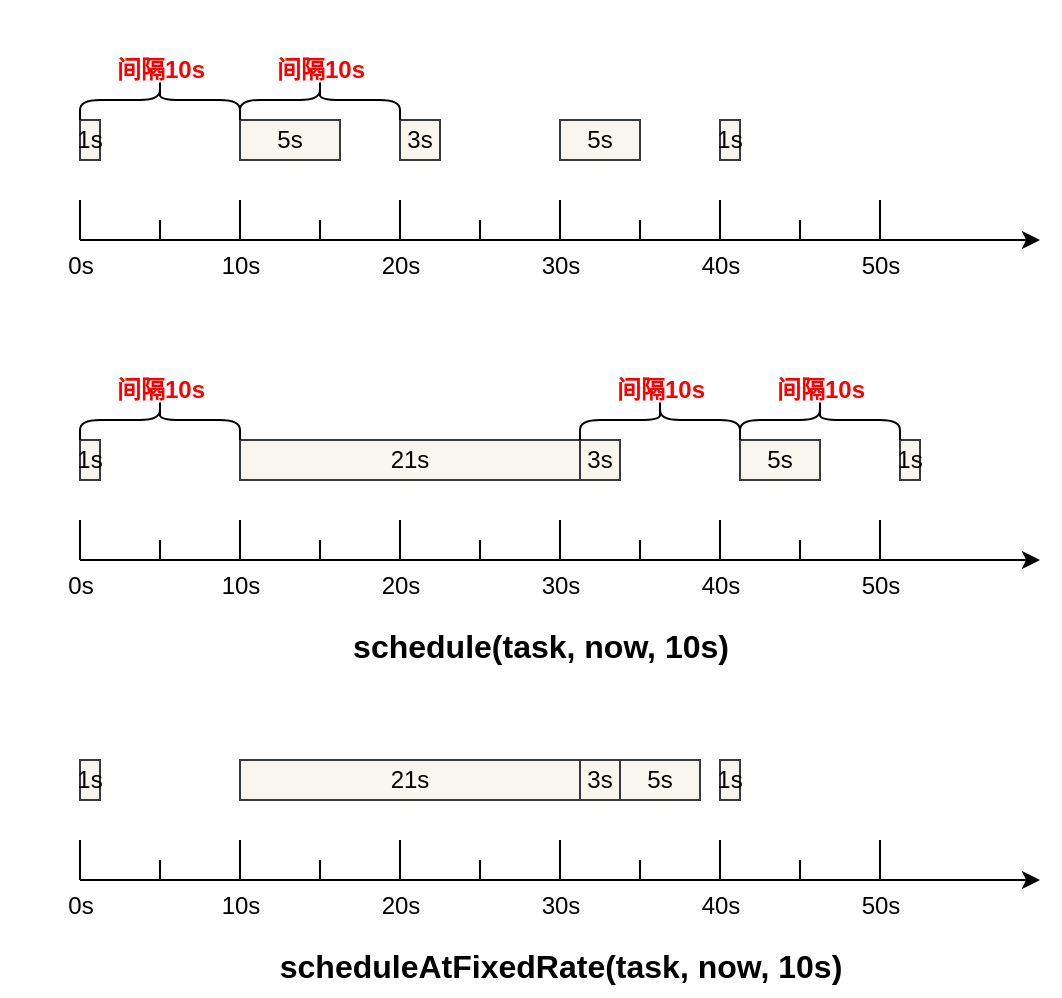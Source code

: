 <mxfile version="22.1.16" type="device">
  <diagram name="第 1 页" id="5Rs6hqyp0kbBidMBhM9-">
    <mxGraphModel dx="1050" dy="629" grid="1" gridSize="10" guides="1" tooltips="1" connect="1" arrows="1" fold="1" page="1" pageScale="1" pageWidth="827" pageHeight="1169" math="0" shadow="0">
      <root>
        <mxCell id="0" />
        <mxCell id="1" parent="0" />
        <mxCell id="-SYMgI4g8wh1y7pJfCu8-24" value="" style="group" parent="1" vertex="1" connectable="0">
          <mxGeometry x="180" y="340" width="500" height="48" as="geometry" />
        </mxCell>
        <mxCell id="-SYMgI4g8wh1y7pJfCu8-1" value="" style="endArrow=classic;html=1;rounded=0;" parent="-SYMgI4g8wh1y7pJfCu8-24" edge="1">
          <mxGeometry width="50" height="50" relative="1" as="geometry">
            <mxPoint x="20" y="20" as="sourcePoint" />
            <mxPoint x="500" y="20" as="targetPoint" />
          </mxGeometry>
        </mxCell>
        <mxCell id="-SYMgI4g8wh1y7pJfCu8-2" value="" style="endArrow=none;html=1;rounded=0;" parent="-SYMgI4g8wh1y7pJfCu8-24" edge="1">
          <mxGeometry width="50" height="50" relative="1" as="geometry">
            <mxPoint x="20" y="20" as="sourcePoint" />
            <mxPoint x="20" as="targetPoint" />
          </mxGeometry>
        </mxCell>
        <mxCell id="-SYMgI4g8wh1y7pJfCu8-6" value="" style="endArrow=none;html=1;rounded=0;" parent="-SYMgI4g8wh1y7pJfCu8-24" edge="1">
          <mxGeometry width="50" height="50" relative="1" as="geometry">
            <mxPoint x="60" y="20" as="sourcePoint" />
            <mxPoint x="60" y="10" as="targetPoint" />
          </mxGeometry>
        </mxCell>
        <mxCell id="-SYMgI4g8wh1y7pJfCu8-7" value="" style="endArrow=none;html=1;rounded=0;" parent="-SYMgI4g8wh1y7pJfCu8-24" edge="1">
          <mxGeometry width="50" height="50" relative="1" as="geometry">
            <mxPoint x="100" y="20" as="sourcePoint" />
            <mxPoint x="100" as="targetPoint" />
          </mxGeometry>
        </mxCell>
        <mxCell id="-SYMgI4g8wh1y7pJfCu8-8" value="" style="endArrow=none;html=1;rounded=0;" parent="-SYMgI4g8wh1y7pJfCu8-24" edge="1">
          <mxGeometry width="50" height="50" relative="1" as="geometry">
            <mxPoint x="140" y="20" as="sourcePoint" />
            <mxPoint x="140" y="10" as="targetPoint" />
          </mxGeometry>
        </mxCell>
        <mxCell id="-SYMgI4g8wh1y7pJfCu8-9" value="" style="endArrow=none;html=1;rounded=0;" parent="-SYMgI4g8wh1y7pJfCu8-24" edge="1">
          <mxGeometry width="50" height="50" relative="1" as="geometry">
            <mxPoint x="180" y="20" as="sourcePoint" />
            <mxPoint x="180" as="targetPoint" />
          </mxGeometry>
        </mxCell>
        <mxCell id="-SYMgI4g8wh1y7pJfCu8-10" value="" style="endArrow=none;html=1;rounded=0;" parent="-SYMgI4g8wh1y7pJfCu8-24" edge="1">
          <mxGeometry width="50" height="50" relative="1" as="geometry">
            <mxPoint x="220" y="20" as="sourcePoint" />
            <mxPoint x="220" y="10" as="targetPoint" />
          </mxGeometry>
        </mxCell>
        <mxCell id="-SYMgI4g8wh1y7pJfCu8-11" value="" style="endArrow=none;html=1;rounded=0;" parent="-SYMgI4g8wh1y7pJfCu8-24" edge="1">
          <mxGeometry width="50" height="50" relative="1" as="geometry">
            <mxPoint x="260" y="20" as="sourcePoint" />
            <mxPoint x="260" as="targetPoint" />
          </mxGeometry>
        </mxCell>
        <mxCell id="-SYMgI4g8wh1y7pJfCu8-12" value="" style="endArrow=none;html=1;rounded=0;" parent="-SYMgI4g8wh1y7pJfCu8-24" edge="1">
          <mxGeometry width="50" height="50" relative="1" as="geometry">
            <mxPoint x="300" y="20" as="sourcePoint" />
            <mxPoint x="300" y="10" as="targetPoint" />
          </mxGeometry>
        </mxCell>
        <mxCell id="-SYMgI4g8wh1y7pJfCu8-13" value="" style="endArrow=none;html=1;rounded=0;" parent="-SYMgI4g8wh1y7pJfCu8-24" edge="1">
          <mxGeometry width="50" height="50" relative="1" as="geometry">
            <mxPoint x="340" y="20" as="sourcePoint" />
            <mxPoint x="340" as="targetPoint" />
          </mxGeometry>
        </mxCell>
        <mxCell id="-SYMgI4g8wh1y7pJfCu8-14" value="0s" style="text;html=1;align=center;verticalAlign=middle;resizable=0;points=[];autosize=1;strokeColor=none;fillColor=none;" parent="-SYMgI4g8wh1y7pJfCu8-24" vertex="1">
          <mxGeometry y="18" width="40" height="30" as="geometry" />
        </mxCell>
        <mxCell id="-SYMgI4g8wh1y7pJfCu8-16" value="10s" style="text;html=1;align=center;verticalAlign=middle;resizable=0;points=[];autosize=1;strokeColor=none;fillColor=none;" parent="-SYMgI4g8wh1y7pJfCu8-24" vertex="1">
          <mxGeometry x="80" y="18" width="40" height="30" as="geometry" />
        </mxCell>
        <mxCell id="-SYMgI4g8wh1y7pJfCu8-18" value="20s" style="text;html=1;align=center;verticalAlign=middle;resizable=0;points=[];autosize=1;strokeColor=none;fillColor=none;" parent="-SYMgI4g8wh1y7pJfCu8-24" vertex="1">
          <mxGeometry x="160" y="18" width="40" height="30" as="geometry" />
        </mxCell>
        <mxCell id="-SYMgI4g8wh1y7pJfCu8-19" value="30s" style="text;html=1;align=center;verticalAlign=middle;resizable=0;points=[];autosize=1;strokeColor=none;fillColor=none;" parent="-SYMgI4g8wh1y7pJfCu8-24" vertex="1">
          <mxGeometry x="240" y="18" width="40" height="30" as="geometry" />
        </mxCell>
        <mxCell id="-SYMgI4g8wh1y7pJfCu8-20" value="40s" style="text;html=1;align=center;verticalAlign=middle;resizable=0;points=[];autosize=1;strokeColor=none;fillColor=none;" parent="-SYMgI4g8wh1y7pJfCu8-24" vertex="1">
          <mxGeometry x="320" y="18" width="40" height="30" as="geometry" />
        </mxCell>
        <mxCell id="-SYMgI4g8wh1y7pJfCu8-21" value="" style="endArrow=none;html=1;rounded=0;" parent="-SYMgI4g8wh1y7pJfCu8-24" edge="1">
          <mxGeometry width="50" height="50" relative="1" as="geometry">
            <mxPoint x="380" y="20" as="sourcePoint" />
            <mxPoint x="380" y="10" as="targetPoint" />
          </mxGeometry>
        </mxCell>
        <mxCell id="-SYMgI4g8wh1y7pJfCu8-22" value="" style="endArrow=none;html=1;rounded=0;" parent="-SYMgI4g8wh1y7pJfCu8-24" edge="1">
          <mxGeometry width="50" height="50" relative="1" as="geometry">
            <mxPoint x="420" y="20" as="sourcePoint" />
            <mxPoint x="420" as="targetPoint" />
          </mxGeometry>
        </mxCell>
        <mxCell id="-SYMgI4g8wh1y7pJfCu8-23" value="50s" style="text;html=1;align=center;verticalAlign=middle;resizable=0;points=[];autosize=1;strokeColor=none;fillColor=none;" parent="-SYMgI4g8wh1y7pJfCu8-24" vertex="1">
          <mxGeometry x="400" y="18" width="40" height="30" as="geometry" />
        </mxCell>
        <mxCell id="-SYMgI4g8wh1y7pJfCu8-25" value="1s" style="rounded=0;whiteSpace=wrap;html=1;fillColor=#f9f7ed;strokeColor=#36393d;" parent="1" vertex="1">
          <mxGeometry x="200" y="300" width="10" height="20" as="geometry" />
        </mxCell>
        <mxCell id="-SYMgI4g8wh1y7pJfCu8-26" value="5s" style="rounded=0;whiteSpace=wrap;html=1;fillColor=#f9f7ed;strokeColor=#36393d;" parent="1" vertex="1">
          <mxGeometry x="280" y="300" width="50" height="20" as="geometry" />
        </mxCell>
        <mxCell id="-SYMgI4g8wh1y7pJfCu8-27" value="3s" style="rounded=0;whiteSpace=wrap;html=1;fillColor=#f9f7ed;strokeColor=#36393d;" parent="1" vertex="1">
          <mxGeometry x="360" y="300" width="20" height="20" as="geometry" />
        </mxCell>
        <mxCell id="-SYMgI4g8wh1y7pJfCu8-28" value="5s" style="rounded=0;whiteSpace=wrap;html=1;fillColor=#f9f7ed;strokeColor=#36393d;" parent="1" vertex="1">
          <mxGeometry x="440" y="300" width="40" height="20" as="geometry" />
        </mxCell>
        <mxCell id="-SYMgI4g8wh1y7pJfCu8-29" value="1s" style="rounded=0;whiteSpace=wrap;html=1;fillColor=#f9f7ed;strokeColor=#36393d;" parent="1" vertex="1">
          <mxGeometry x="520" y="300" width="10" height="20" as="geometry" />
        </mxCell>
        <mxCell id="-SYMgI4g8wh1y7pJfCu8-30" value="" style="group" parent="1" vertex="1" connectable="0">
          <mxGeometry x="180" y="500" width="500" height="48" as="geometry" />
        </mxCell>
        <mxCell id="-SYMgI4g8wh1y7pJfCu8-31" value="" style="endArrow=classic;html=1;rounded=0;" parent="-SYMgI4g8wh1y7pJfCu8-30" edge="1">
          <mxGeometry width="50" height="50" relative="1" as="geometry">
            <mxPoint x="20" y="20" as="sourcePoint" />
            <mxPoint x="500" y="20" as="targetPoint" />
          </mxGeometry>
        </mxCell>
        <mxCell id="-SYMgI4g8wh1y7pJfCu8-32" value="" style="endArrow=none;html=1;rounded=0;" parent="-SYMgI4g8wh1y7pJfCu8-30" edge="1">
          <mxGeometry width="50" height="50" relative="1" as="geometry">
            <mxPoint x="20" y="20" as="sourcePoint" />
            <mxPoint x="20" as="targetPoint" />
          </mxGeometry>
        </mxCell>
        <mxCell id="-SYMgI4g8wh1y7pJfCu8-33" value="" style="endArrow=none;html=1;rounded=0;" parent="-SYMgI4g8wh1y7pJfCu8-30" edge="1">
          <mxGeometry width="50" height="50" relative="1" as="geometry">
            <mxPoint x="60" y="20" as="sourcePoint" />
            <mxPoint x="60" y="10" as="targetPoint" />
          </mxGeometry>
        </mxCell>
        <mxCell id="-SYMgI4g8wh1y7pJfCu8-34" value="" style="endArrow=none;html=1;rounded=0;" parent="-SYMgI4g8wh1y7pJfCu8-30" edge="1">
          <mxGeometry width="50" height="50" relative="1" as="geometry">
            <mxPoint x="100" y="20" as="sourcePoint" />
            <mxPoint x="100" as="targetPoint" />
          </mxGeometry>
        </mxCell>
        <mxCell id="-SYMgI4g8wh1y7pJfCu8-35" value="" style="endArrow=none;html=1;rounded=0;" parent="-SYMgI4g8wh1y7pJfCu8-30" edge="1">
          <mxGeometry width="50" height="50" relative="1" as="geometry">
            <mxPoint x="140" y="20" as="sourcePoint" />
            <mxPoint x="140" y="10" as="targetPoint" />
          </mxGeometry>
        </mxCell>
        <mxCell id="-SYMgI4g8wh1y7pJfCu8-36" value="" style="endArrow=none;html=1;rounded=0;" parent="-SYMgI4g8wh1y7pJfCu8-30" edge="1">
          <mxGeometry width="50" height="50" relative="1" as="geometry">
            <mxPoint x="180" y="20" as="sourcePoint" />
            <mxPoint x="180" as="targetPoint" />
          </mxGeometry>
        </mxCell>
        <mxCell id="-SYMgI4g8wh1y7pJfCu8-37" value="" style="endArrow=none;html=1;rounded=0;" parent="-SYMgI4g8wh1y7pJfCu8-30" edge="1">
          <mxGeometry width="50" height="50" relative="1" as="geometry">
            <mxPoint x="220" y="20" as="sourcePoint" />
            <mxPoint x="220" y="10" as="targetPoint" />
          </mxGeometry>
        </mxCell>
        <mxCell id="-SYMgI4g8wh1y7pJfCu8-38" value="" style="endArrow=none;html=1;rounded=0;" parent="-SYMgI4g8wh1y7pJfCu8-30" edge="1">
          <mxGeometry width="50" height="50" relative="1" as="geometry">
            <mxPoint x="260" y="20" as="sourcePoint" />
            <mxPoint x="260" as="targetPoint" />
          </mxGeometry>
        </mxCell>
        <mxCell id="-SYMgI4g8wh1y7pJfCu8-39" value="" style="endArrow=none;html=1;rounded=0;" parent="-SYMgI4g8wh1y7pJfCu8-30" edge="1">
          <mxGeometry width="50" height="50" relative="1" as="geometry">
            <mxPoint x="300" y="20" as="sourcePoint" />
            <mxPoint x="300" y="10" as="targetPoint" />
          </mxGeometry>
        </mxCell>
        <mxCell id="-SYMgI4g8wh1y7pJfCu8-40" value="" style="endArrow=none;html=1;rounded=0;" parent="-SYMgI4g8wh1y7pJfCu8-30" edge="1">
          <mxGeometry width="50" height="50" relative="1" as="geometry">
            <mxPoint x="340" y="20" as="sourcePoint" />
            <mxPoint x="340" as="targetPoint" />
          </mxGeometry>
        </mxCell>
        <mxCell id="-SYMgI4g8wh1y7pJfCu8-41" value="0s" style="text;html=1;align=center;verticalAlign=middle;resizable=0;points=[];autosize=1;strokeColor=none;fillColor=none;" parent="-SYMgI4g8wh1y7pJfCu8-30" vertex="1">
          <mxGeometry y="18" width="40" height="30" as="geometry" />
        </mxCell>
        <mxCell id="-SYMgI4g8wh1y7pJfCu8-42" value="10s" style="text;html=1;align=center;verticalAlign=middle;resizable=0;points=[];autosize=1;strokeColor=none;fillColor=none;" parent="-SYMgI4g8wh1y7pJfCu8-30" vertex="1">
          <mxGeometry x="80" y="18" width="40" height="30" as="geometry" />
        </mxCell>
        <mxCell id="-SYMgI4g8wh1y7pJfCu8-43" value="20s" style="text;html=1;align=center;verticalAlign=middle;resizable=0;points=[];autosize=1;strokeColor=none;fillColor=none;" parent="-SYMgI4g8wh1y7pJfCu8-30" vertex="1">
          <mxGeometry x="160" y="18" width="40" height="30" as="geometry" />
        </mxCell>
        <mxCell id="-SYMgI4g8wh1y7pJfCu8-44" value="30s" style="text;html=1;align=center;verticalAlign=middle;resizable=0;points=[];autosize=1;strokeColor=none;fillColor=none;" parent="-SYMgI4g8wh1y7pJfCu8-30" vertex="1">
          <mxGeometry x="240" y="18" width="40" height="30" as="geometry" />
        </mxCell>
        <mxCell id="-SYMgI4g8wh1y7pJfCu8-45" value="40s" style="text;html=1;align=center;verticalAlign=middle;resizable=0;points=[];autosize=1;strokeColor=none;fillColor=none;" parent="-SYMgI4g8wh1y7pJfCu8-30" vertex="1">
          <mxGeometry x="320" y="18" width="40" height="30" as="geometry" />
        </mxCell>
        <mxCell id="-SYMgI4g8wh1y7pJfCu8-46" value="" style="endArrow=none;html=1;rounded=0;" parent="-SYMgI4g8wh1y7pJfCu8-30" edge="1">
          <mxGeometry width="50" height="50" relative="1" as="geometry">
            <mxPoint x="380" y="20" as="sourcePoint" />
            <mxPoint x="380" y="10" as="targetPoint" />
          </mxGeometry>
        </mxCell>
        <mxCell id="-SYMgI4g8wh1y7pJfCu8-47" value="" style="endArrow=none;html=1;rounded=0;" parent="-SYMgI4g8wh1y7pJfCu8-30" edge="1">
          <mxGeometry width="50" height="50" relative="1" as="geometry">
            <mxPoint x="420" y="20" as="sourcePoint" />
            <mxPoint x="420" as="targetPoint" />
          </mxGeometry>
        </mxCell>
        <mxCell id="-SYMgI4g8wh1y7pJfCu8-48" value="50s" style="text;html=1;align=center;verticalAlign=middle;resizable=0;points=[];autosize=1;strokeColor=none;fillColor=none;" parent="-SYMgI4g8wh1y7pJfCu8-30" vertex="1">
          <mxGeometry x="400" y="18" width="40" height="30" as="geometry" />
        </mxCell>
        <mxCell id="-SYMgI4g8wh1y7pJfCu8-50" value="1s" style="rounded=0;whiteSpace=wrap;html=1;fillColor=#f9f7ed;strokeColor=#36393d;" parent="1" vertex="1">
          <mxGeometry x="200" y="460" width="10" height="20" as="geometry" />
        </mxCell>
        <mxCell id="-SYMgI4g8wh1y7pJfCu8-54" value="21s" style="rounded=0;whiteSpace=wrap;html=1;fillColor=#f9f7ed;strokeColor=#36393d;" parent="1" vertex="1">
          <mxGeometry x="280" y="460" width="170" height="20" as="geometry" />
        </mxCell>
        <mxCell id="-SYMgI4g8wh1y7pJfCu8-55" value="3s" style="rounded=0;whiteSpace=wrap;html=1;fillColor=#f9f7ed;strokeColor=#36393d;" parent="1" vertex="1">
          <mxGeometry x="450" y="460" width="20" height="20" as="geometry" />
        </mxCell>
        <mxCell id="-SYMgI4g8wh1y7pJfCu8-56" value="5s" style="rounded=0;whiteSpace=wrap;html=1;fillColor=#f9f7ed;strokeColor=#36393d;" parent="1" vertex="1">
          <mxGeometry x="530" y="460" width="40" height="20" as="geometry" />
        </mxCell>
        <mxCell id="-SYMgI4g8wh1y7pJfCu8-57" value="1s" style="rounded=0;whiteSpace=wrap;html=1;fillColor=#f9f7ed;strokeColor=#36393d;" parent="1" vertex="1">
          <mxGeometry x="610" y="460" width="10" height="20" as="geometry" />
        </mxCell>
        <mxCell id="-SYMgI4g8wh1y7pJfCu8-61" value="" style="shape=curlyBracket;whiteSpace=wrap;html=1;rounded=1;labelPosition=left;verticalLabelPosition=middle;align=right;verticalAlign=middle;direction=south;" parent="1" vertex="1">
          <mxGeometry x="450" y="440" width="80" height="20" as="geometry" />
        </mxCell>
        <mxCell id="-SYMgI4g8wh1y7pJfCu8-62" value="间隔10s" style="text;html=1;align=center;verticalAlign=middle;resizable=0;points=[];autosize=1;strokeColor=none;fillColor=none;fontColor=#FF0000;fontStyle=1" parent="1" vertex="1">
          <mxGeometry x="455" y="420" width="70" height="30" as="geometry" />
        </mxCell>
        <mxCell id="-SYMgI4g8wh1y7pJfCu8-64" value="" style="shape=curlyBracket;whiteSpace=wrap;html=1;rounded=1;flipH=1;labelPosition=right;verticalLabelPosition=middle;align=left;verticalAlign=middle;direction=south;" parent="1" vertex="1">
          <mxGeometry x="200" y="280" width="80" height="20" as="geometry" />
        </mxCell>
        <mxCell id="-SYMgI4g8wh1y7pJfCu8-65" value="间隔10s" style="text;html=1;align=center;verticalAlign=middle;resizable=0;points=[];autosize=1;strokeColor=none;fillColor=none;fontColor=#FF0000;fontStyle=1" parent="1" vertex="1">
          <mxGeometry x="205" y="260" width="70" height="30" as="geometry" />
        </mxCell>
        <mxCell id="-SYMgI4g8wh1y7pJfCu8-66" value="" style="group" parent="1" vertex="1" connectable="0">
          <mxGeometry x="180" y="650" width="500" height="58" as="geometry" />
        </mxCell>
        <mxCell id="-SYMgI4g8wh1y7pJfCu8-77" value="0s" style="text;html=1;align=center;verticalAlign=middle;resizable=0;points=[];autosize=1;strokeColor=none;fillColor=none;" parent="-SYMgI4g8wh1y7pJfCu8-66" vertex="1">
          <mxGeometry y="28" width="40" height="30" as="geometry" />
        </mxCell>
        <mxCell id="-SYMgI4g8wh1y7pJfCu8-67" value="" style="endArrow=classic;html=1;rounded=0;" parent="-SYMgI4g8wh1y7pJfCu8-66" edge="1">
          <mxGeometry width="50" height="50" relative="1" as="geometry">
            <mxPoint x="20" y="30" as="sourcePoint" />
            <mxPoint x="500" y="30" as="targetPoint" />
          </mxGeometry>
        </mxCell>
        <mxCell id="-SYMgI4g8wh1y7pJfCu8-68" value="" style="endArrow=none;html=1;rounded=0;" parent="-SYMgI4g8wh1y7pJfCu8-66" edge="1">
          <mxGeometry width="50" height="50" relative="1" as="geometry">
            <mxPoint x="20" y="30" as="sourcePoint" />
            <mxPoint x="20" y="10" as="targetPoint" />
          </mxGeometry>
        </mxCell>
        <mxCell id="-SYMgI4g8wh1y7pJfCu8-69" value="" style="endArrow=none;html=1;rounded=0;" parent="-SYMgI4g8wh1y7pJfCu8-66" edge="1">
          <mxGeometry width="50" height="50" relative="1" as="geometry">
            <mxPoint x="60" y="30" as="sourcePoint" />
            <mxPoint x="60" y="20" as="targetPoint" />
          </mxGeometry>
        </mxCell>
        <mxCell id="-SYMgI4g8wh1y7pJfCu8-70" value="" style="endArrow=none;html=1;rounded=0;" parent="-SYMgI4g8wh1y7pJfCu8-66" edge="1">
          <mxGeometry width="50" height="50" relative="1" as="geometry">
            <mxPoint x="100" y="30" as="sourcePoint" />
            <mxPoint x="100" y="10" as="targetPoint" />
          </mxGeometry>
        </mxCell>
        <mxCell id="-SYMgI4g8wh1y7pJfCu8-71" value="" style="endArrow=none;html=1;rounded=0;" parent="-SYMgI4g8wh1y7pJfCu8-66" edge="1">
          <mxGeometry width="50" height="50" relative="1" as="geometry">
            <mxPoint x="140" y="30" as="sourcePoint" />
            <mxPoint x="140" y="20" as="targetPoint" />
          </mxGeometry>
        </mxCell>
        <mxCell id="-SYMgI4g8wh1y7pJfCu8-72" value="" style="endArrow=none;html=1;rounded=0;" parent="-SYMgI4g8wh1y7pJfCu8-66" edge="1">
          <mxGeometry width="50" height="50" relative="1" as="geometry">
            <mxPoint x="180" y="30" as="sourcePoint" />
            <mxPoint x="180" y="10" as="targetPoint" />
          </mxGeometry>
        </mxCell>
        <mxCell id="-SYMgI4g8wh1y7pJfCu8-73" value="" style="endArrow=none;html=1;rounded=0;" parent="-SYMgI4g8wh1y7pJfCu8-66" edge="1">
          <mxGeometry width="50" height="50" relative="1" as="geometry">
            <mxPoint x="220" y="30" as="sourcePoint" />
            <mxPoint x="220" y="20" as="targetPoint" />
          </mxGeometry>
        </mxCell>
        <mxCell id="-SYMgI4g8wh1y7pJfCu8-74" value="" style="endArrow=none;html=1;rounded=0;" parent="-SYMgI4g8wh1y7pJfCu8-66" edge="1">
          <mxGeometry width="50" height="50" relative="1" as="geometry">
            <mxPoint x="260" y="30" as="sourcePoint" />
            <mxPoint x="260" y="10" as="targetPoint" />
          </mxGeometry>
        </mxCell>
        <mxCell id="-SYMgI4g8wh1y7pJfCu8-75" value="" style="endArrow=none;html=1;rounded=0;" parent="-SYMgI4g8wh1y7pJfCu8-66" edge="1">
          <mxGeometry width="50" height="50" relative="1" as="geometry">
            <mxPoint x="300" y="30" as="sourcePoint" />
            <mxPoint x="300" y="20" as="targetPoint" />
          </mxGeometry>
        </mxCell>
        <mxCell id="-SYMgI4g8wh1y7pJfCu8-76" value="" style="endArrow=none;html=1;rounded=0;" parent="-SYMgI4g8wh1y7pJfCu8-66" edge="1">
          <mxGeometry width="50" height="50" relative="1" as="geometry">
            <mxPoint x="340" y="30" as="sourcePoint" />
            <mxPoint x="340" y="10" as="targetPoint" />
          </mxGeometry>
        </mxCell>
        <mxCell id="-SYMgI4g8wh1y7pJfCu8-78" value="10s" style="text;html=1;align=center;verticalAlign=middle;resizable=0;points=[];autosize=1;strokeColor=none;fillColor=none;" parent="-SYMgI4g8wh1y7pJfCu8-66" vertex="1">
          <mxGeometry x="80" y="28" width="40" height="30" as="geometry" />
        </mxCell>
        <mxCell id="-SYMgI4g8wh1y7pJfCu8-79" value="20s" style="text;html=1;align=center;verticalAlign=middle;resizable=0;points=[];autosize=1;strokeColor=none;fillColor=none;" parent="-SYMgI4g8wh1y7pJfCu8-66" vertex="1">
          <mxGeometry x="160" y="28" width="40" height="30" as="geometry" />
        </mxCell>
        <mxCell id="-SYMgI4g8wh1y7pJfCu8-80" value="30s" style="text;html=1;align=center;verticalAlign=middle;resizable=0;points=[];autosize=1;strokeColor=none;fillColor=none;" parent="-SYMgI4g8wh1y7pJfCu8-66" vertex="1">
          <mxGeometry x="240" y="28" width="40" height="30" as="geometry" />
        </mxCell>
        <mxCell id="-SYMgI4g8wh1y7pJfCu8-81" value="40s" style="text;html=1;align=center;verticalAlign=middle;resizable=0;points=[];autosize=1;strokeColor=none;fillColor=none;" parent="-SYMgI4g8wh1y7pJfCu8-66" vertex="1">
          <mxGeometry x="320" y="28" width="40" height="30" as="geometry" />
        </mxCell>
        <mxCell id="-SYMgI4g8wh1y7pJfCu8-82" value="" style="endArrow=none;html=1;rounded=0;" parent="-SYMgI4g8wh1y7pJfCu8-66" edge="1">
          <mxGeometry width="50" height="50" relative="1" as="geometry">
            <mxPoint x="380" y="30" as="sourcePoint" />
            <mxPoint x="380" y="20" as="targetPoint" />
          </mxGeometry>
        </mxCell>
        <mxCell id="-SYMgI4g8wh1y7pJfCu8-83" value="" style="endArrow=none;html=1;rounded=0;" parent="-SYMgI4g8wh1y7pJfCu8-66" edge="1">
          <mxGeometry width="50" height="50" relative="1" as="geometry">
            <mxPoint x="420" y="30" as="sourcePoint" />
            <mxPoint x="420" y="10" as="targetPoint" />
          </mxGeometry>
        </mxCell>
        <mxCell id="-SYMgI4g8wh1y7pJfCu8-84" value="50s" style="text;html=1;align=center;verticalAlign=middle;resizable=0;points=[];autosize=1;strokeColor=none;fillColor=none;" parent="-SYMgI4g8wh1y7pJfCu8-66" vertex="1">
          <mxGeometry x="400" y="28" width="40" height="30" as="geometry" />
        </mxCell>
        <mxCell id="-SYMgI4g8wh1y7pJfCu8-85" value="1s" style="rounded=0;whiteSpace=wrap;html=1;fillColor=#f9f7ed;strokeColor=#36393d;" parent="-SYMgI4g8wh1y7pJfCu8-66" vertex="1">
          <mxGeometry x="20" y="-30" width="10" height="20" as="geometry" />
        </mxCell>
        <mxCell id="-SYMgI4g8wh1y7pJfCu8-86" value="21s" style="rounded=0;whiteSpace=wrap;html=1;fillColor=#f9f7ed;strokeColor=#36393d;" parent="-SYMgI4g8wh1y7pJfCu8-66" vertex="1">
          <mxGeometry x="100" y="-30" width="170" height="20" as="geometry" />
        </mxCell>
        <mxCell id="-SYMgI4g8wh1y7pJfCu8-87" value="3s" style="rounded=0;whiteSpace=wrap;html=1;fillColor=#f9f7ed;strokeColor=#36393d;" parent="-SYMgI4g8wh1y7pJfCu8-66" vertex="1">
          <mxGeometry x="270" y="-30" width="20" height="20" as="geometry" />
        </mxCell>
        <mxCell id="-SYMgI4g8wh1y7pJfCu8-88" value="5s" style="rounded=0;whiteSpace=wrap;html=1;fillColor=#f9f7ed;strokeColor=#36393d;" parent="-SYMgI4g8wh1y7pJfCu8-66" vertex="1">
          <mxGeometry x="290" y="-30" width="40" height="20" as="geometry" />
        </mxCell>
        <mxCell id="-SYMgI4g8wh1y7pJfCu8-89" value="1s" style="rounded=0;whiteSpace=wrap;html=1;fillColor=#f9f7ed;strokeColor=#36393d;" parent="-SYMgI4g8wh1y7pJfCu8-66" vertex="1">
          <mxGeometry x="340" y="-30" width="10" height="20" as="geometry" />
        </mxCell>
        <mxCell id="-SYMgI4g8wh1y7pJfCu8-90" value="schedule(task, now, 10s)" style="text;html=1;align=center;verticalAlign=middle;resizable=0;points=[];autosize=1;strokeColor=none;fillColor=none;fontSize=16;fontStyle=1" parent="1" vertex="1">
          <mxGeometry x="325" y="548" width="210" height="30" as="geometry" />
        </mxCell>
        <mxCell id="-SYMgI4g8wh1y7pJfCu8-91" value="scheduleAtFixedRate(task, now, 10s)" style="text;html=1;align=center;verticalAlign=middle;resizable=0;points=[];autosize=1;strokeColor=none;fillColor=none;fontSize=16;fontStyle=1" parent="1" vertex="1">
          <mxGeometry x="290" y="708" width="300" height="30" as="geometry" />
        </mxCell>
        <mxCell id="vh7uE73NVqiwjydxwEqz-1" value="" style="shape=curlyBracket;whiteSpace=wrap;html=1;rounded=1;flipH=1;labelPosition=right;verticalLabelPosition=middle;align=left;verticalAlign=middle;direction=south;" vertex="1" parent="1">
          <mxGeometry x="200" y="440" width="80" height="20" as="geometry" />
        </mxCell>
        <mxCell id="vh7uE73NVqiwjydxwEqz-2" value="间隔10s" style="text;html=1;align=center;verticalAlign=middle;resizable=0;points=[];autosize=1;strokeColor=none;fillColor=none;fontColor=#FF0000;fontStyle=1" vertex="1" parent="1">
          <mxGeometry x="205" y="420" width="70" height="30" as="geometry" />
        </mxCell>
        <mxCell id="vh7uE73NVqiwjydxwEqz-3" value="" style="shape=curlyBracket;whiteSpace=wrap;html=1;rounded=1;flipH=1;labelPosition=right;verticalLabelPosition=middle;align=left;verticalAlign=middle;direction=south;" vertex="1" parent="1">
          <mxGeometry x="280" y="280" width="80" height="20" as="geometry" />
        </mxCell>
        <mxCell id="vh7uE73NVqiwjydxwEqz-4" value="间隔10s" style="text;html=1;align=center;verticalAlign=middle;resizable=0;points=[];autosize=1;strokeColor=none;fillColor=none;fontColor=#FF0000;fontStyle=1" vertex="1" parent="1">
          <mxGeometry x="285" y="260" width="70" height="30" as="geometry" />
        </mxCell>
        <mxCell id="vh7uE73NVqiwjydxwEqz-5" value="" style="shape=curlyBracket;whiteSpace=wrap;html=1;rounded=1;flipH=1;labelPosition=right;verticalLabelPosition=middle;align=left;verticalAlign=middle;direction=south;" vertex="1" parent="1">
          <mxGeometry x="530" y="440" width="80" height="20" as="geometry" />
        </mxCell>
        <mxCell id="vh7uE73NVqiwjydxwEqz-6" value="间隔10s" style="text;html=1;align=center;verticalAlign=middle;resizable=0;points=[];autosize=1;strokeColor=none;fillColor=none;fontColor=#FF0000;fontStyle=1" vertex="1" parent="1">
          <mxGeometry x="535" y="420" width="70" height="30" as="geometry" />
        </mxCell>
        <mxCell id="vh7uE73NVqiwjydxwEqz-7" value="nxt" style="text;html=1;align=center;verticalAlign=middle;resizable=0;points=[];autosize=1;strokeColor=none;fillColor=none;fontColor=#FFFFFF;" vertex="1" parent="1">
          <mxGeometry x="160" y="240" width="40" height="30" as="geometry" />
        </mxCell>
        <mxCell id="vh7uE73NVqiwjydxwEqz-8" value="nxt" style="text;html=1;align=center;verticalAlign=middle;resizable=0;points=[];autosize=1;strokeColor=none;fillColor=none;fontColor=#FFFFFF;" vertex="1" parent="1">
          <mxGeometry x="650" y="700" width="40" height="30" as="geometry" />
        </mxCell>
      </root>
    </mxGraphModel>
  </diagram>
</mxfile>
